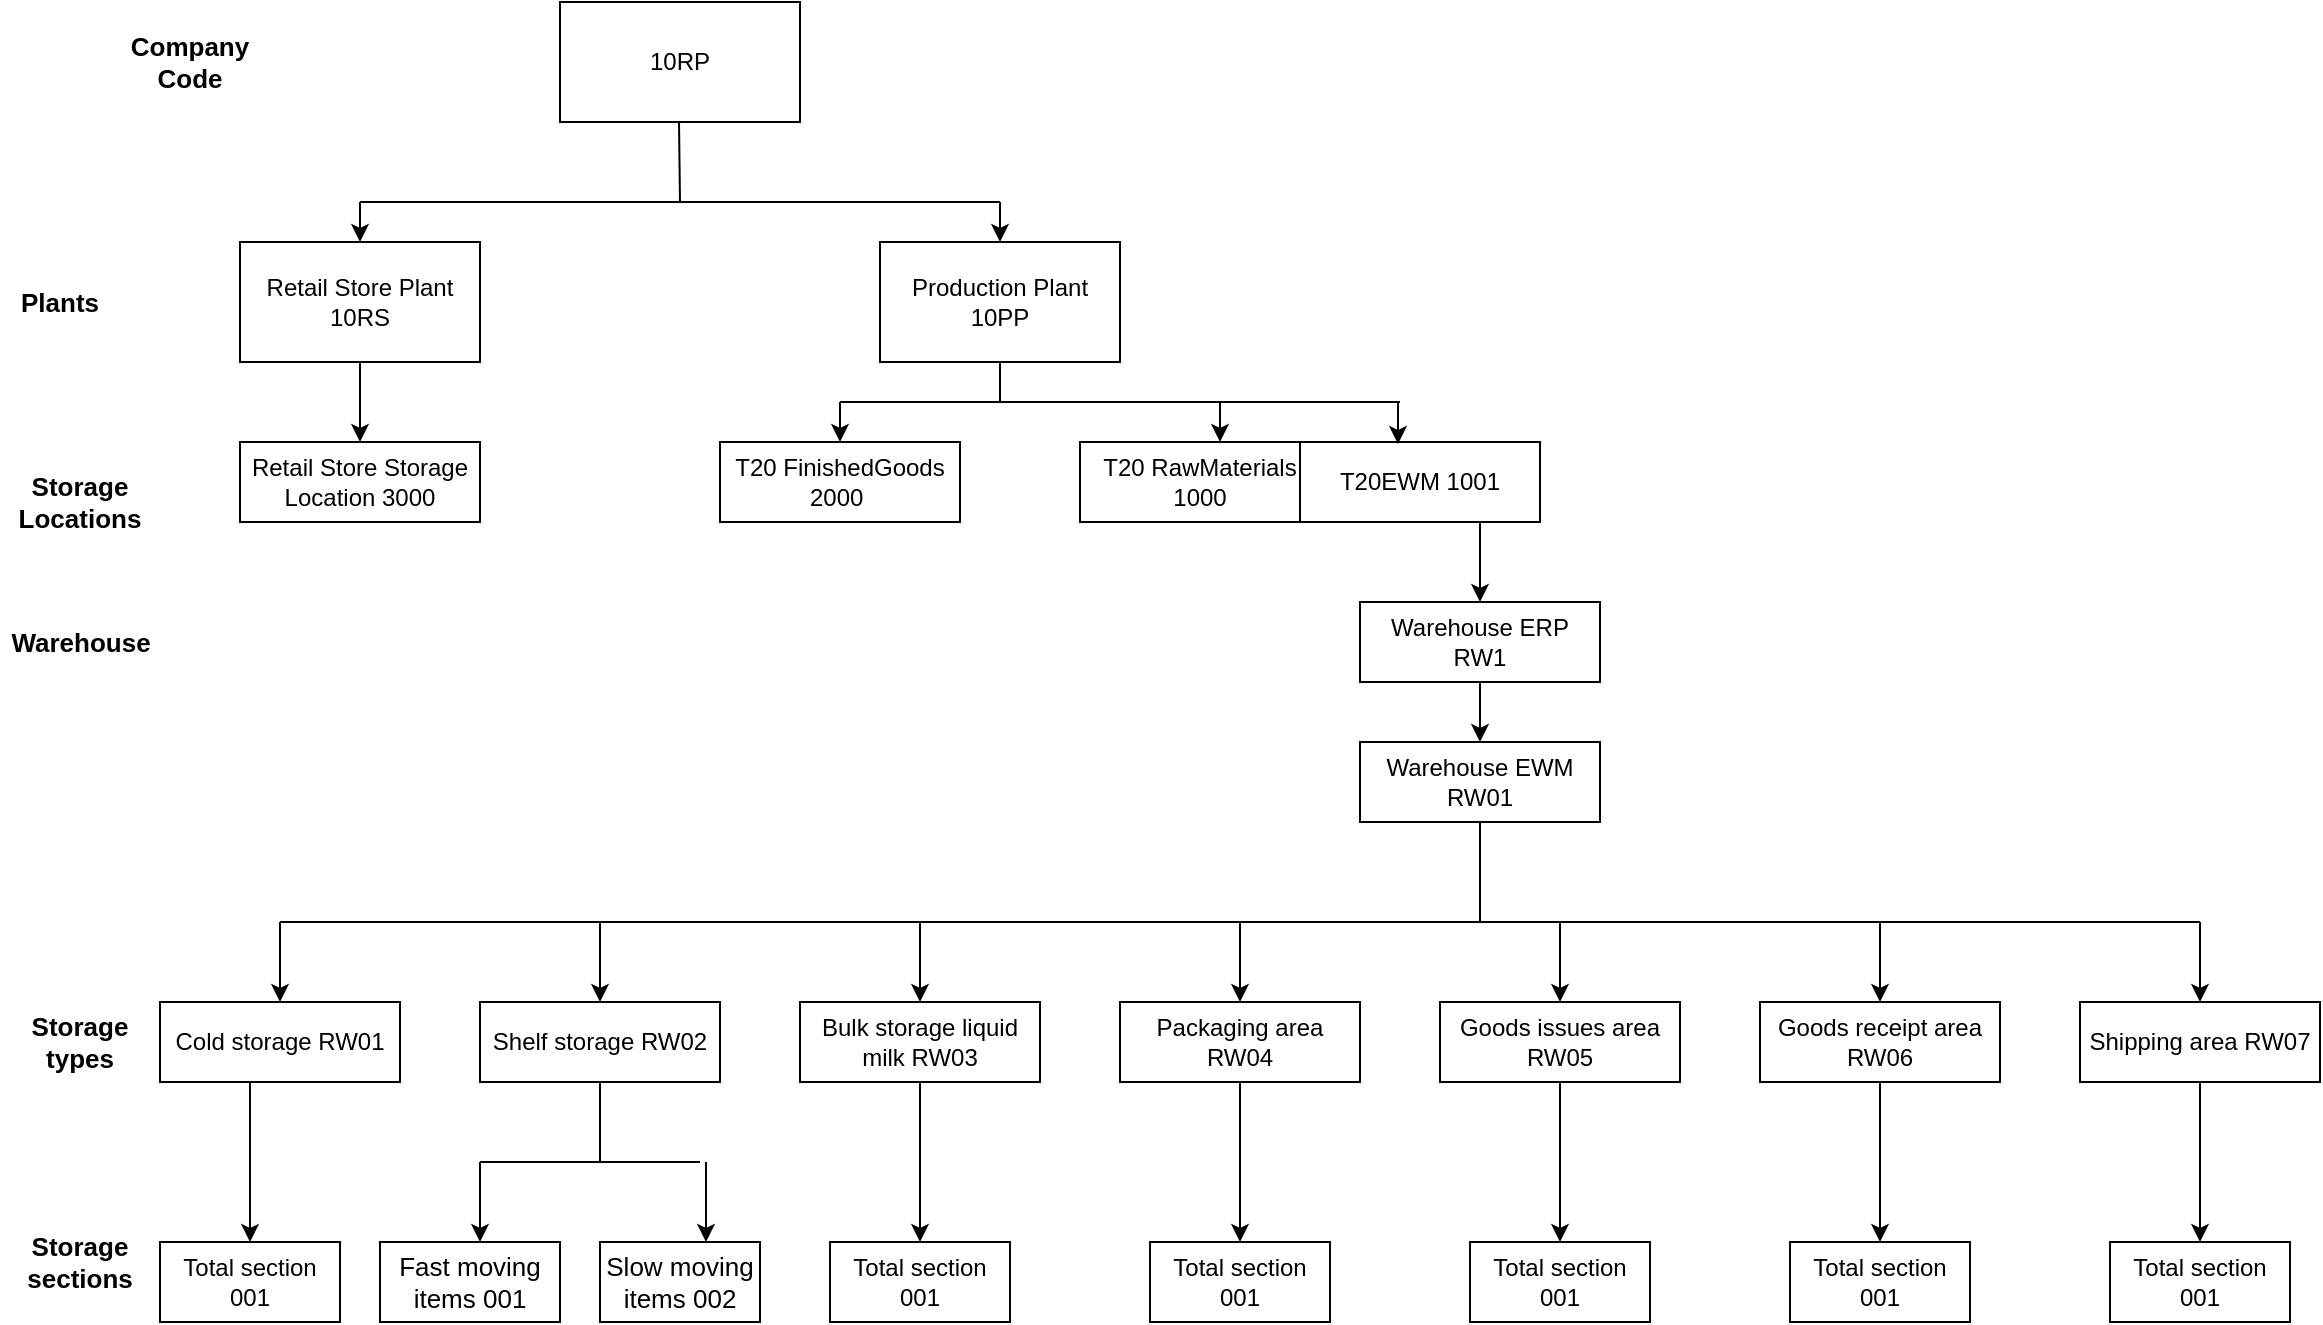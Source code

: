 <mxfile version="13.2.4" type="github"><diagram id="prtHgNgQTEPvFCAcTncT" name="Page-1"><mxGraphModel dx="1022" dy="435" grid="1" gridSize="10" guides="1" tooltips="1" connect="1" arrows="1" fold="1" page="1" pageScale="1" pageWidth="1169" pageHeight="827" math="0" shadow="0"><root><mxCell id="0"/><mxCell id="1" parent="0"/><mxCell id="P5XBn6WOB7EuI2YwFE4K-1" value="10RP" style="rounded=0;whiteSpace=wrap;html=1;" vertex="1" parent="1"><mxGeometry x="280" y="60" width="120" height="60" as="geometry"/></mxCell><mxCell id="P5XBn6WOB7EuI2YwFE4K-2" value="Retail Store Plant 10RS" style="rounded=0;whiteSpace=wrap;html=1;" vertex="1" parent="1"><mxGeometry x="120" y="180" width="120" height="60" as="geometry"/></mxCell><mxCell id="P5XBn6WOB7EuI2YwFE4K-3" value="Production Plant &lt;br&gt;10PP" style="rounded=0;whiteSpace=wrap;html=1;" vertex="1" parent="1"><mxGeometry x="440" y="180" width="120" height="60" as="geometry"/></mxCell><mxCell id="P5XBn6WOB7EuI2YwFE4K-4" value="Company Code" style="text;html=1;strokeColor=none;fillColor=none;align=center;verticalAlign=middle;whiteSpace=wrap;rounded=0;fontSize=13;fontStyle=1" vertex="1" parent="1"><mxGeometry x="50" y="80" width="90" height="20" as="geometry"/></mxCell><mxCell id="P5XBn6WOB7EuI2YwFE4K-5" value="Plants" style="text;html=1;strokeColor=none;fillColor=none;align=center;verticalAlign=middle;whiteSpace=wrap;rounded=0;fontStyle=1;fontSize=13;" vertex="1" parent="1"><mxGeometry x="10" y="200" width="40" height="20" as="geometry"/></mxCell><mxCell id="P5XBn6WOB7EuI2YwFE4K-6" value="Storage Locations" style="text;html=1;strokeColor=none;fillColor=none;align=center;verticalAlign=middle;whiteSpace=wrap;rounded=0;fontSize=13;fontStyle=1" vertex="1" parent="1"><mxGeometry x="20" y="300" width="40" height="20" as="geometry"/></mxCell><mxCell id="P5XBn6WOB7EuI2YwFE4K-7" value="Retail Store Storage Location 3000" style="rounded=0;whiteSpace=wrap;html=1;" vertex="1" parent="1"><mxGeometry x="120" y="280" width="120" height="40" as="geometry"/></mxCell><mxCell id="P5XBn6WOB7EuI2YwFE4K-8" value="T20 FinishedGoods 2000&amp;nbsp;" style="rounded=0;whiteSpace=wrap;html=1;" vertex="1" parent="1"><mxGeometry x="360" y="280" width="120" height="40" as="geometry"/></mxCell><mxCell id="P5XBn6WOB7EuI2YwFE4K-9" value="T20 RawMaterials 1000" style="rounded=0;whiteSpace=wrap;html=1;" vertex="1" parent="1"><mxGeometry x="540" y="280" width="120" height="40" as="geometry"/></mxCell><mxCell id="P5XBn6WOB7EuI2YwFE4K-10" value="Warehouse ERP&lt;br&gt;RW1" style="rounded=0;whiteSpace=wrap;html=1;" vertex="1" parent="1"><mxGeometry x="680" y="360" width="120" height="40" as="geometry"/></mxCell><mxCell id="P5XBn6WOB7EuI2YwFE4K-11" value="Warehouse EWM RW01" style="rounded=0;whiteSpace=wrap;html=1;" vertex="1" parent="1"><mxGeometry x="680" y="430" width="120" height="40" as="geometry"/></mxCell><mxCell id="P5XBn6WOB7EuI2YwFE4K-80" value="" style="edgeStyle=orthogonalEdgeStyle;rounded=0;orthogonalLoop=1;jettySize=auto;html=1;fontSize=13;" edge="1" parent="1" source="P5XBn6WOB7EuI2YwFE4K-12" target="P5XBn6WOB7EuI2YwFE4K-66"><mxGeometry relative="1" as="geometry"/></mxCell><mxCell id="P5XBn6WOB7EuI2YwFE4K-12" value="Shipping area RW07" style="rounded=0;whiteSpace=wrap;html=1;" vertex="1" parent="1"><mxGeometry x="1040" y="560" width="120" height="40" as="geometry"/></mxCell><mxCell id="P5XBn6WOB7EuI2YwFE4K-79" value="" style="edgeStyle=orthogonalEdgeStyle;rounded=0;orthogonalLoop=1;jettySize=auto;html=1;fontSize=13;" edge="1" parent="1" source="P5XBn6WOB7EuI2YwFE4K-13" target="P5XBn6WOB7EuI2YwFE4K-65"><mxGeometry relative="1" as="geometry"/></mxCell><mxCell id="P5XBn6WOB7EuI2YwFE4K-13" value="Goods receipt area RW06" style="rounded=0;whiteSpace=wrap;html=1;" vertex="1" parent="1"><mxGeometry x="880" y="560" width="120" height="40" as="geometry"/></mxCell><mxCell id="P5XBn6WOB7EuI2YwFE4K-14" value="Shelf storage RW02" style="rounded=0;whiteSpace=wrap;html=1;" vertex="1" parent="1"><mxGeometry x="240" y="560" width="120" height="40" as="geometry"/></mxCell><mxCell id="P5XBn6WOB7EuI2YwFE4K-15" value="Cold storage RW01" style="rounded=0;whiteSpace=wrap;html=1;" vertex="1" parent="1"><mxGeometry x="80" y="560" width="120" height="40" as="geometry"/></mxCell><mxCell id="P5XBn6WOB7EuI2YwFE4K-76" value="" style="edgeStyle=orthogonalEdgeStyle;rounded=0;orthogonalLoop=1;jettySize=auto;html=1;fontSize=13;" edge="1" parent="1" source="P5XBn6WOB7EuI2YwFE4K-16" target="P5XBn6WOB7EuI2YwFE4K-62"><mxGeometry relative="1" as="geometry"/></mxCell><mxCell id="P5XBn6WOB7EuI2YwFE4K-16" value="Bulk storage liquid milk RW03" style="rounded=0;whiteSpace=wrap;html=1;" vertex="1" parent="1"><mxGeometry x="400" y="560" width="120" height="40" as="geometry"/></mxCell><mxCell id="P5XBn6WOB7EuI2YwFE4K-78" value="" style="edgeStyle=orthogonalEdgeStyle;rounded=0;orthogonalLoop=1;jettySize=auto;html=1;fontSize=13;" edge="1" parent="1" source="P5XBn6WOB7EuI2YwFE4K-17" target="P5XBn6WOB7EuI2YwFE4K-64"><mxGeometry relative="1" as="geometry"/></mxCell><mxCell id="P5XBn6WOB7EuI2YwFE4K-17" value="Goods issues area RW05" style="rounded=0;whiteSpace=wrap;html=1;" vertex="1" parent="1"><mxGeometry x="720" y="560" width="120" height="40" as="geometry"/></mxCell><mxCell id="P5XBn6WOB7EuI2YwFE4K-77" value="" style="edgeStyle=orthogonalEdgeStyle;rounded=0;orthogonalLoop=1;jettySize=auto;html=1;fontSize=13;" edge="1" parent="1" source="P5XBn6WOB7EuI2YwFE4K-18" target="P5XBn6WOB7EuI2YwFE4K-63"><mxGeometry relative="1" as="geometry"/></mxCell><mxCell id="P5XBn6WOB7EuI2YwFE4K-18" value="Packaging area RW04" style="rounded=0;whiteSpace=wrap;html=1;" vertex="1" parent="1"><mxGeometry x="560" y="560" width="120" height="40" as="geometry"/></mxCell><mxCell id="P5XBn6WOB7EuI2YwFE4K-19" value="Warehouse" style="text;html=1;align=center;verticalAlign=middle;resizable=0;points=[];autosize=1;fontSize=13;fontStyle=1" vertex="1" parent="1"><mxGeometry y="370" width="80" height="20" as="geometry"/></mxCell><mxCell id="P5XBn6WOB7EuI2YwFE4K-20" value="T20EWM 1001" style="rounded=0;whiteSpace=wrap;html=1;" vertex="1" parent="1"><mxGeometry x="650" y="280" width="120" height="40" as="geometry"/></mxCell><mxCell id="P5XBn6WOB7EuI2YwFE4K-25" value="" style="endArrow=none;html=1;fontSize=13;" edge="1" parent="1"><mxGeometry width="50" height="50" relative="1" as="geometry"><mxPoint x="340" y="160" as="sourcePoint"/><mxPoint x="339.5" y="120" as="targetPoint"/></mxGeometry></mxCell><mxCell id="P5XBn6WOB7EuI2YwFE4K-26" value="" style="endArrow=none;html=1;fontSize=13;" edge="1" parent="1"><mxGeometry width="50" height="50" relative="1" as="geometry"><mxPoint x="180" y="160" as="sourcePoint"/><mxPoint x="500" y="160" as="targetPoint"/></mxGeometry></mxCell><mxCell id="P5XBn6WOB7EuI2YwFE4K-28" value="" style="endArrow=classic;html=1;fontSize=13;entryX=0.5;entryY=0;entryDx=0;entryDy=0;" edge="1" parent="1" target="P5XBn6WOB7EuI2YwFE4K-2"><mxGeometry width="50" height="50" relative="1" as="geometry"><mxPoint x="180" y="160" as="sourcePoint"/><mxPoint x="370" y="150" as="targetPoint"/></mxGeometry></mxCell><mxCell id="P5XBn6WOB7EuI2YwFE4K-29" value="" style="endArrow=classic;html=1;fontSize=13;entryX=0.5;entryY=0;entryDx=0;entryDy=0;" edge="1" parent="1" target="P5XBn6WOB7EuI2YwFE4K-3"><mxGeometry width="50" height="50" relative="1" as="geometry"><mxPoint x="500" y="160" as="sourcePoint"/><mxPoint x="370" y="150" as="targetPoint"/></mxGeometry></mxCell><mxCell id="P5XBn6WOB7EuI2YwFE4K-30" value="" style="endArrow=classic;html=1;fontSize=13;exitX=0.5;exitY=1;exitDx=0;exitDy=0;entryX=0.5;entryY=0;entryDx=0;entryDy=0;" edge="1" parent="1" source="P5XBn6WOB7EuI2YwFE4K-2" target="P5XBn6WOB7EuI2YwFE4K-7"><mxGeometry width="50" height="50" relative="1" as="geometry"><mxPoint x="320" y="200" as="sourcePoint"/><mxPoint x="370" y="150" as="targetPoint"/></mxGeometry></mxCell><mxCell id="P5XBn6WOB7EuI2YwFE4K-31" value="" style="endArrow=none;html=1;fontSize=13;entryX=0.5;entryY=1;entryDx=0;entryDy=0;" edge="1" parent="1" target="P5XBn6WOB7EuI2YwFE4K-3"><mxGeometry width="50" height="50" relative="1" as="geometry"><mxPoint x="500" y="260" as="sourcePoint"/><mxPoint x="370" y="150" as="targetPoint"/></mxGeometry></mxCell><mxCell id="P5XBn6WOB7EuI2YwFE4K-32" value="" style="endArrow=none;html=1;fontSize=13;" edge="1" parent="1"><mxGeometry width="50" height="50" relative="1" as="geometry"><mxPoint x="420" y="260" as="sourcePoint"/><mxPoint x="610" y="260" as="targetPoint"/></mxGeometry></mxCell><mxCell id="P5XBn6WOB7EuI2YwFE4K-33" value="" style="endArrow=classic;html=1;fontSize=13;entryX=0.5;entryY=0;entryDx=0;entryDy=0;" edge="1" parent="1" target="P5XBn6WOB7EuI2YwFE4K-8"><mxGeometry width="50" height="50" relative="1" as="geometry"><mxPoint x="420" y="260" as="sourcePoint"/><mxPoint x="370" y="150" as="targetPoint"/></mxGeometry></mxCell><mxCell id="P5XBn6WOB7EuI2YwFE4K-34" value="" style="endArrow=classic;html=1;fontSize=13;" edge="1" parent="1"><mxGeometry width="50" height="50" relative="1" as="geometry"><mxPoint x="610" y="260" as="sourcePoint"/><mxPoint x="610" y="280" as="targetPoint"/></mxGeometry></mxCell><mxCell id="P5XBn6WOB7EuI2YwFE4K-35" value="" style="endArrow=none;html=1;fontSize=13;" edge="1" parent="1"><mxGeometry width="50" height="50" relative="1" as="geometry"><mxPoint x="610" y="260" as="sourcePoint"/><mxPoint x="700" y="260" as="targetPoint"/></mxGeometry></mxCell><mxCell id="P5XBn6WOB7EuI2YwFE4K-36" value="" style="endArrow=classic;html=1;fontSize=13;" edge="1" parent="1"><mxGeometry width="50" height="50" relative="1" as="geometry"><mxPoint x="699" y="260" as="sourcePoint"/><mxPoint x="699" y="281" as="targetPoint"/></mxGeometry></mxCell><mxCell id="P5XBn6WOB7EuI2YwFE4K-37" value="" style="endArrow=classic;html=1;fontSize=13;entryX=0.5;entryY=0;entryDx=0;entryDy=0;exitX=0.75;exitY=1;exitDx=0;exitDy=0;" edge="1" parent="1" source="P5XBn6WOB7EuI2YwFE4K-20" target="P5XBn6WOB7EuI2YwFE4K-10"><mxGeometry width="50" height="50" relative="1" as="geometry"><mxPoint x="690" y="300" as="sourcePoint"/><mxPoint x="740" y="250" as="targetPoint"/></mxGeometry></mxCell><mxCell id="P5XBn6WOB7EuI2YwFE4K-42" value="" style="endArrow=classic;html=1;fontSize=13;exitX=0.5;exitY=1;exitDx=0;exitDy=0;" edge="1" parent="1" source="P5XBn6WOB7EuI2YwFE4K-10"><mxGeometry width="50" height="50" relative="1" as="geometry"><mxPoint x="650" y="600" as="sourcePoint"/><mxPoint x="740" y="430" as="targetPoint"/></mxGeometry></mxCell><mxCell id="P5XBn6WOB7EuI2YwFE4K-43" value="" style="endArrow=none;html=1;fontSize=13;" edge="1" parent="1"><mxGeometry width="50" height="50" relative="1" as="geometry"><mxPoint x="140" y="520" as="sourcePoint"/><mxPoint x="1100" y="520" as="targetPoint"/></mxGeometry></mxCell><mxCell id="P5XBn6WOB7EuI2YwFE4K-44" value="" style="endArrow=classic;html=1;fontSize=13;entryX=0.5;entryY=0;entryDx=0;entryDy=0;" edge="1" parent="1" target="P5XBn6WOB7EuI2YwFE4K-12"><mxGeometry width="50" height="50" relative="1" as="geometry"><mxPoint x="1100" y="520" as="sourcePoint"/><mxPoint x="850" y="350" as="targetPoint"/></mxGeometry></mxCell><mxCell id="P5XBn6WOB7EuI2YwFE4K-45" value="" style="endArrow=classic;html=1;fontSize=13;entryX=0.5;entryY=0;entryDx=0;entryDy=0;" edge="1" parent="1" target="P5XBn6WOB7EuI2YwFE4K-15"><mxGeometry width="50" height="50" relative="1" as="geometry"><mxPoint x="140" y="520" as="sourcePoint"/><mxPoint x="390" y="350" as="targetPoint"/></mxGeometry></mxCell><mxCell id="P5XBn6WOB7EuI2YwFE4K-46" value="" style="endArrow=classic;html=1;fontSize=13;entryX=0.5;entryY=0;entryDx=0;entryDy=0;" edge="1" parent="1" target="P5XBn6WOB7EuI2YwFE4K-14"><mxGeometry width="50" height="50" relative="1" as="geometry"><mxPoint x="300" y="520" as="sourcePoint"/><mxPoint x="390" y="350" as="targetPoint"/></mxGeometry></mxCell><mxCell id="P5XBn6WOB7EuI2YwFE4K-47" value="" style="endArrow=classic;html=1;fontSize=13;entryX=0.5;entryY=0;entryDx=0;entryDy=0;" edge="1" parent="1" target="P5XBn6WOB7EuI2YwFE4K-16"><mxGeometry width="50" height="50" relative="1" as="geometry"><mxPoint x="460" y="520" as="sourcePoint"/><mxPoint x="390" y="350" as="targetPoint"/></mxGeometry></mxCell><mxCell id="P5XBn6WOB7EuI2YwFE4K-48" value="" style="endArrow=classic;html=1;fontSize=13;entryX=0.5;entryY=0;entryDx=0;entryDy=0;" edge="1" parent="1" target="P5XBn6WOB7EuI2YwFE4K-18"><mxGeometry width="50" height="50" relative="1" as="geometry"><mxPoint x="620" y="520" as="sourcePoint"/><mxPoint x="390" y="350" as="targetPoint"/></mxGeometry></mxCell><mxCell id="P5XBn6WOB7EuI2YwFE4K-49" value="" style="endArrow=classic;html=1;fontSize=13;entryX=0.5;entryY=0;entryDx=0;entryDy=0;" edge="1" parent="1" target="P5XBn6WOB7EuI2YwFE4K-17"><mxGeometry width="50" height="50" relative="1" as="geometry"><mxPoint x="780" y="520" as="sourcePoint"/><mxPoint x="760" y="350" as="targetPoint"/></mxGeometry></mxCell><mxCell id="P5XBn6WOB7EuI2YwFE4K-50" value="" style="endArrow=classic;html=1;fontSize=13;entryX=0.5;entryY=0;entryDx=0;entryDy=0;" edge="1" parent="1" target="P5XBn6WOB7EuI2YwFE4K-13"><mxGeometry width="50" height="50" relative="1" as="geometry"><mxPoint x="940" y="520" as="sourcePoint"/><mxPoint x="760" y="350" as="targetPoint"/></mxGeometry></mxCell><mxCell id="P5XBn6WOB7EuI2YwFE4K-52" value="" style="endArrow=none;html=1;fontSize=13;entryX=0.5;entryY=1;entryDx=0;entryDy=0;" edge="1" parent="1" target="P5XBn6WOB7EuI2YwFE4K-11"><mxGeometry width="50" height="50" relative="1" as="geometry"><mxPoint x="740" y="520" as="sourcePoint"/><mxPoint x="550" y="450" as="targetPoint"/></mxGeometry></mxCell><mxCell id="P5XBn6WOB7EuI2YwFE4K-53" value="Storage types" style="text;html=1;strokeColor=none;fillColor=none;align=center;verticalAlign=middle;whiteSpace=wrap;rounded=0;fontSize=13;fontStyle=1" vertex="1" parent="1"><mxGeometry x="20" y="570" width="40" height="20" as="geometry"/></mxCell><mxCell id="P5XBn6WOB7EuI2YwFE4K-54" value="Storage sections" style="text;html=1;strokeColor=none;fillColor=none;align=center;verticalAlign=middle;whiteSpace=wrap;rounded=0;fontSize=13;fontStyle=1" vertex="1" parent="1"><mxGeometry x="20" y="680" width="40" height="20" as="geometry"/></mxCell><mxCell id="P5XBn6WOB7EuI2YwFE4K-56" value="Total section 001" style="rounded=0;whiteSpace=wrap;html=1;" vertex="1" parent="1"><mxGeometry x="80" y="680" width="90" height="40" as="geometry"/></mxCell><mxCell id="P5XBn6WOB7EuI2YwFE4K-59" value="Slow moving items 002" style="rounded=0;whiteSpace=wrap;html=1;fontSize=13;" vertex="1" parent="1"><mxGeometry x="300" y="680" width="80" height="40" as="geometry"/></mxCell><mxCell id="P5XBn6WOB7EuI2YwFE4K-60" value="Fast moving items 001" style="rounded=0;whiteSpace=wrap;html=1;fontSize=13;" vertex="1" parent="1"><mxGeometry x="190" y="680" width="90" height="40" as="geometry"/></mxCell><mxCell id="P5XBn6WOB7EuI2YwFE4K-62" value="Total section 001" style="rounded=0;whiteSpace=wrap;html=1;" vertex="1" parent="1"><mxGeometry x="415" y="680" width="90" height="40" as="geometry"/></mxCell><mxCell id="P5XBn6WOB7EuI2YwFE4K-63" value="Total section 001" style="rounded=0;whiteSpace=wrap;html=1;" vertex="1" parent="1"><mxGeometry x="575" y="680" width="90" height="40" as="geometry"/></mxCell><mxCell id="P5XBn6WOB7EuI2YwFE4K-64" value="Total section 001" style="rounded=0;whiteSpace=wrap;html=1;" vertex="1" parent="1"><mxGeometry x="735" y="680" width="90" height="40" as="geometry"/></mxCell><mxCell id="P5XBn6WOB7EuI2YwFE4K-65" value="Total section 001" style="rounded=0;whiteSpace=wrap;html=1;" vertex="1" parent="1"><mxGeometry x="895" y="680" width="90" height="40" as="geometry"/></mxCell><mxCell id="P5XBn6WOB7EuI2YwFE4K-66" value="Total section 001" style="rounded=0;whiteSpace=wrap;html=1;" vertex="1" parent="1"><mxGeometry x="1055" y="680" width="90" height="40" as="geometry"/></mxCell><mxCell id="P5XBn6WOB7EuI2YwFE4K-69" value="" style="endArrow=classic;html=1;fontSize=13;entryX=0.5;entryY=0;entryDx=0;entryDy=0;" edge="1" parent="1" target="P5XBn6WOB7EuI2YwFE4K-56"><mxGeometry width="50" height="50" relative="1" as="geometry"><mxPoint x="125" y="600" as="sourcePoint"/><mxPoint x="410" y="650" as="targetPoint"/></mxGeometry></mxCell><mxCell id="P5XBn6WOB7EuI2YwFE4K-70" value="" style="endArrow=none;html=1;fontSize=13;entryX=0.5;entryY=1;entryDx=0;entryDy=0;" edge="1" parent="1" target="P5XBn6WOB7EuI2YwFE4K-14"><mxGeometry width="50" height="50" relative="1" as="geometry"><mxPoint x="300" y="640" as="sourcePoint"/><mxPoint x="430" y="650" as="targetPoint"/></mxGeometry></mxCell><mxCell id="P5XBn6WOB7EuI2YwFE4K-71" value="" style="endArrow=none;html=1;fontSize=13;" edge="1" parent="1"><mxGeometry width="50" height="50" relative="1" as="geometry"><mxPoint x="240" y="640" as="sourcePoint"/><mxPoint x="350" y="640" as="targetPoint"/></mxGeometry></mxCell><mxCell id="P5XBn6WOB7EuI2YwFE4K-72" value="" style="endArrow=classic;html=1;fontSize=13;" edge="1" parent="1"><mxGeometry width="50" height="50" relative="1" as="geometry"><mxPoint x="240" y="640" as="sourcePoint"/><mxPoint x="240" y="680" as="targetPoint"/></mxGeometry></mxCell><mxCell id="P5XBn6WOB7EuI2YwFE4K-74" value="" style="endArrow=classic;html=1;fontSize=13;" edge="1" parent="1"><mxGeometry width="50" height="50" relative="1" as="geometry"><mxPoint x="353" y="640" as="sourcePoint"/><mxPoint x="353" y="680" as="targetPoint"/></mxGeometry></mxCell></root></mxGraphModel></diagram></mxfile>